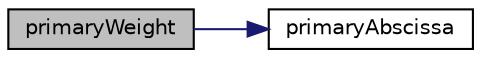digraph "primaryWeight"
{
  bgcolor="transparent";
  edge [fontname="Helvetica",fontsize="10",labelfontname="Helvetica",labelfontsize="10"];
  node [fontname="Helvetica",fontsize="10",shape=record];
  rankdir="LR";
  Node1 [label="primaryWeight",height=0.2,width=0.4,color="black", fillcolor="grey75", style="filled", fontcolor="black"];
  Node1 -> Node2 [color="midnightblue",fontsize="10",style="solid",fontname="Helvetica"];
  Node2 [label="primaryAbscissa",height=0.2,width=0.4,color="black",URL="$a00137.html#a436581ffd72d3ac178b6d3381f0928ce",tooltip="Const access to the abscissa of the node. "];
}
